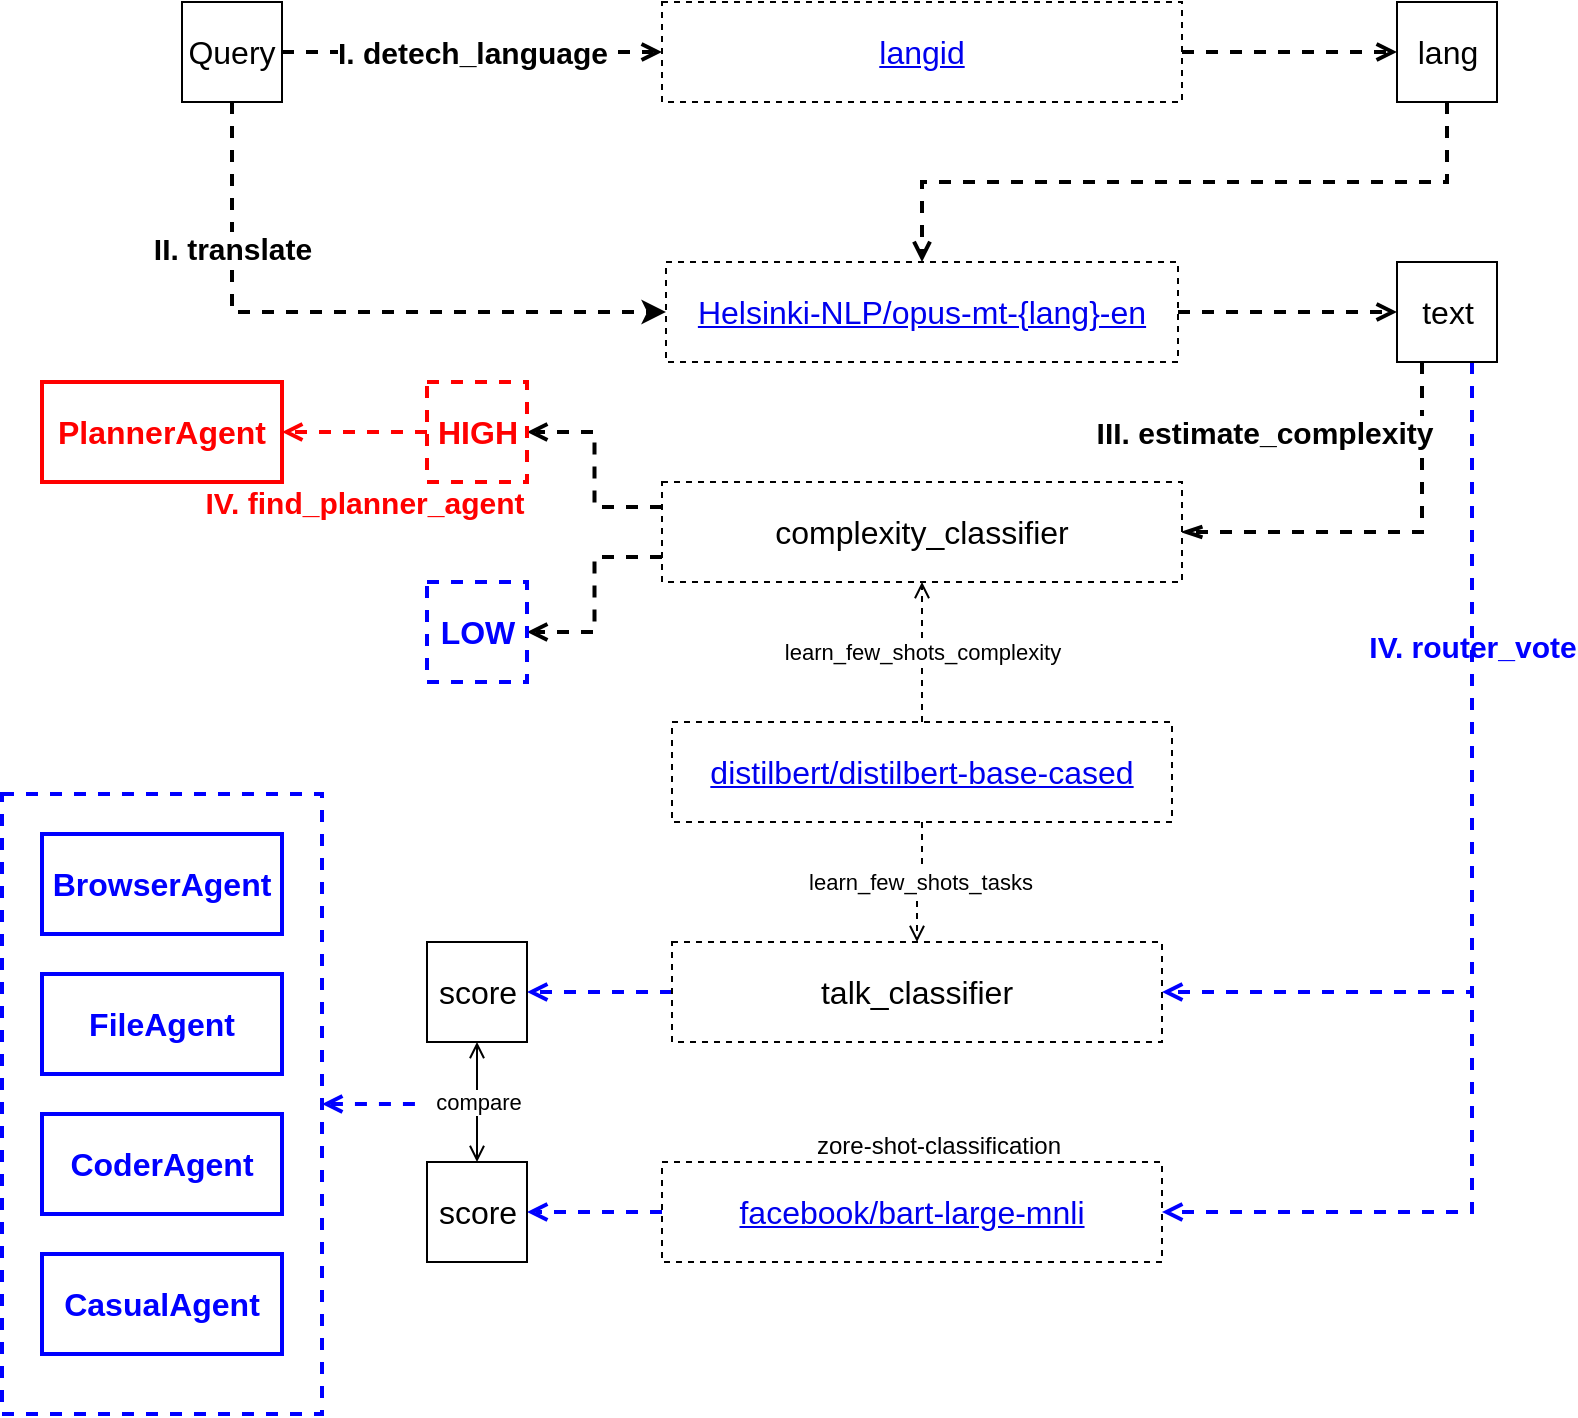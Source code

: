 <mxfile version="27.1.1" pages="3">
  <diagram id="HpbbwvrBHE9CEae5uztC" name="interaction">
    <mxGraphModel dx="2381" dy="815" grid="1" gridSize="10" guides="1" tooltips="1" connect="1" arrows="1" fold="1" page="1" pageScale="1" pageWidth="827" pageHeight="1169" math="0" shadow="0">
      <root>
        <mxCell id="0" />
        <mxCell id="1" parent="0" />
        <mxCell id="sRtQ8-Bqzg0NsSKTlcAB-8" value="I. detech_language" style="edgeStyle=orthogonalEdgeStyle;rounded=0;orthogonalLoop=1;jettySize=auto;html=1;exitX=1;exitY=0.5;exitDx=0;exitDy=0;endArrow=open;endFill=0;dashed=1;strokeWidth=2;entryX=0;entryY=0.5;entryDx=0;entryDy=0;fontSize=15;fontStyle=1" parent="1" source="sRtQ8-Bqzg0NsSKTlcAB-1" target="sRtQ8-Bqzg0NsSKTlcAB-6" edge="1">
          <mxGeometry relative="1" as="geometry">
            <mxPoint x="56" y="295" as="targetPoint" />
          </mxGeometry>
        </mxCell>
        <mxCell id="sRtQ8-Bqzg0NsSKTlcAB-1" value="Query" style="rounded=0;whiteSpace=wrap;html=1;fontSize=16;" parent="1" vertex="1">
          <mxGeometry x="-244" y="270" width="50" height="50" as="geometry" />
        </mxCell>
        <mxCell id="sRtQ8-Bqzg0NsSKTlcAB-11" style="edgeStyle=orthogonalEdgeStyle;rounded=0;orthogonalLoop=1;jettySize=auto;html=1;exitX=1;exitY=0.5;exitDx=0;exitDy=0;endArrow=open;endFill=0;dashed=1;strokeWidth=2;" parent="1" source="sRtQ8-Bqzg0NsSKTlcAB-6" target="sRtQ8-Bqzg0NsSKTlcAB-9" edge="1">
          <mxGeometry relative="1" as="geometry">
            <mxPoint x="143.5" y="320" as="sourcePoint" />
          </mxGeometry>
        </mxCell>
        <mxCell id="sRtQ8-Bqzg0NsSKTlcAB-30" style="edgeStyle=orthogonalEdgeStyle;rounded=0;orthogonalLoop=1;jettySize=auto;html=1;exitX=0.25;exitY=1;exitDx=0;exitDy=0;entryX=1;entryY=0.5;entryDx=0;entryDy=0;dashed=1;strokeWidth=2;endArrow=openThin;endFill=0;" parent="1" source="sRtQ8-Bqzg0NsSKTlcAB-4" target="sRtQ8-Bqzg0NsSKTlcAB-21" edge="1">
          <mxGeometry relative="1" as="geometry" />
        </mxCell>
        <mxCell id="sRtQ8-Bqzg0NsSKTlcAB-35" value="III.&amp;nbsp;estimate_complexity" style="edgeLabel;html=1;align=center;verticalAlign=middle;resizable=0;points=[];fontSize=15;fontStyle=1" parent="sRtQ8-Bqzg0NsSKTlcAB-30" vertex="1" connectable="0">
          <mxGeometry x="0.196" y="-2" relative="1" as="geometry">
            <mxPoint x="-42" y="-48" as="offset" />
          </mxGeometry>
        </mxCell>
        <mxCell id="sRtQ8-Bqzg0NsSKTlcAB-36" value="IV. router_vote" style="edgeStyle=orthogonalEdgeStyle;rounded=0;orthogonalLoop=1;jettySize=auto;html=1;exitX=0.75;exitY=1;exitDx=0;exitDy=0;entryX=1;entryY=0.5;entryDx=0;entryDy=0;endArrow=open;endFill=0;strokeWidth=2;dashed=1;fontSize=15;fontStyle=1;fillColor=#dae8fc;strokeColor=#0000FF;fontColor=#0000FF;" parent="1" source="sRtQ8-Bqzg0NsSKTlcAB-4" target="sRtQ8-Bqzg0NsSKTlcAB-23" edge="1">
          <mxGeometry x="-0.395" relative="1" as="geometry">
            <mxPoint as="offset" />
          </mxGeometry>
        </mxCell>
        <mxCell id="sRtQ8-Bqzg0NsSKTlcAB-41" style="edgeStyle=orthogonalEdgeStyle;rounded=0;orthogonalLoop=1;jettySize=auto;html=1;exitX=0.75;exitY=1;exitDx=0;exitDy=0;entryX=1;entryY=0.5;entryDx=0;entryDy=0;dashed=1;endArrow=open;endFill=0;strokeWidth=2;strokeColor=#0000FF;" parent="1" source="sRtQ8-Bqzg0NsSKTlcAB-4" target="sRtQ8-Bqzg0NsSKTlcAB-40" edge="1">
          <mxGeometry relative="1" as="geometry" />
        </mxCell>
        <mxCell id="sRtQ8-Bqzg0NsSKTlcAB-4" value="text" style="rounded=0;whiteSpace=wrap;html=1;fontSize=16;" parent="1" vertex="1">
          <mxGeometry x="363.5" y="400" width="50" height="50" as="geometry" />
        </mxCell>
        <mxCell id="sRtQ8-Bqzg0NsSKTlcAB-6" value="&lt;a href=&quot;https://github.com/saffsd/langid.py&quot;&gt;langid&lt;/a&gt;" style="rounded=0;whiteSpace=wrap;html=1;fontSize=16;dashed=1;fontColor=default;" parent="1" vertex="1">
          <mxGeometry x="-4" y="270" width="260" height="50" as="geometry" />
        </mxCell>
        <mxCell id="sRtQ8-Bqzg0NsSKTlcAB-15" style="edgeStyle=orthogonalEdgeStyle;rounded=0;orthogonalLoop=1;jettySize=auto;html=1;exitX=0.5;exitY=1;exitDx=0;exitDy=0;endArrow=open;endFill=0;dashed=1;strokeWidth=2;" parent="1" source="sRtQ8-Bqzg0NsSKTlcAB-9" target="sRtQ8-Bqzg0NsSKTlcAB-13" edge="1">
          <mxGeometry relative="1" as="geometry" />
        </mxCell>
        <mxCell id="sRtQ8-Bqzg0NsSKTlcAB-9" value="lang" style="rounded=0;whiteSpace=wrap;html=1;fontSize=16;" parent="1" vertex="1">
          <mxGeometry x="363.5" y="270" width="50" height="50" as="geometry" />
        </mxCell>
        <mxCell id="sRtQ8-Bqzg0NsSKTlcAB-14" value="II. translate" style="edgeStyle=orthogonalEdgeStyle;rounded=0;orthogonalLoop=1;jettySize=auto;html=1;exitX=0.5;exitY=1;exitDx=0;exitDy=0;entryX=0;entryY=0.5;entryDx=0;entryDy=0;dashed=1;strokeWidth=2;fontSize=15;fontStyle=1" parent="1" source="sRtQ8-Bqzg0NsSKTlcAB-1" target="sRtQ8-Bqzg0NsSKTlcAB-13" edge="1">
          <mxGeometry x="-0.548" relative="1" as="geometry">
            <mxPoint x="-89" y="485" as="sourcePoint" />
            <mxPoint as="offset" />
          </mxGeometry>
        </mxCell>
        <mxCell id="sRtQ8-Bqzg0NsSKTlcAB-29" style="edgeStyle=orthogonalEdgeStyle;rounded=0;orthogonalLoop=1;jettySize=auto;html=1;exitX=1;exitY=0.5;exitDx=0;exitDy=0;entryX=0;entryY=0.5;entryDx=0;entryDy=0;dashed=1;strokeWidth=2;endArrow=open;endFill=0;" parent="1" source="sRtQ8-Bqzg0NsSKTlcAB-13" target="sRtQ8-Bqzg0NsSKTlcAB-4" edge="1">
          <mxGeometry relative="1" as="geometry" />
        </mxCell>
        <mxCell id="sRtQ8-Bqzg0NsSKTlcAB-13" value="&lt;span style=&quot;text-wrap-mode: nowrap;&quot;&gt;&lt;a href=&quot;https://github.com/Helsinki-NLP/Opus-MT&quot;&gt;Helsinki-NLP/opus-mt-{lang}-en&lt;/a&gt;&lt;/span&gt;" style="rounded=0;whiteSpace=wrap;html=1;fontSize=16;dashed=1;" parent="1" vertex="1">
          <mxGeometry x="-2" y="400" width="256" height="50" as="geometry" />
        </mxCell>
        <mxCell id="sRtQ8-Bqzg0NsSKTlcAB-24" value="learn_few_shots_complexity" style="edgeStyle=orthogonalEdgeStyle;rounded=0;orthogonalLoop=1;jettySize=auto;html=1;exitX=0.5;exitY=0;exitDx=0;exitDy=0;entryX=0.5;entryY=1;entryDx=0;entryDy=0;endArrow=open;endFill=0;dashed=1;" parent="1" source="sRtQ8-Bqzg0NsSKTlcAB-19" target="sRtQ8-Bqzg0NsSKTlcAB-21" edge="1">
          <mxGeometry relative="1" as="geometry" />
        </mxCell>
        <mxCell id="sRtQ8-Bqzg0NsSKTlcAB-25" value="learn_few_shots_tasks" style="edgeStyle=orthogonalEdgeStyle;rounded=0;orthogonalLoop=1;jettySize=auto;html=1;exitX=0.5;exitY=1;exitDx=0;exitDy=0;dashed=1;endArrow=open;endFill=0;" parent="1" source="sRtQ8-Bqzg0NsSKTlcAB-19" target="sRtQ8-Bqzg0NsSKTlcAB-23" edge="1">
          <mxGeometry relative="1" as="geometry" />
        </mxCell>
        <mxCell id="sRtQ8-Bqzg0NsSKTlcAB-19" value="&lt;a href=&quot;https://huggingface.co/distilbert/distilbert-base-cased&quot;&gt;distilbert/distilbert-base-cased&lt;/a&gt;" style="rounded=0;whiteSpace=wrap;html=1;fontSize=16;dashed=1;" parent="1" vertex="1">
          <mxGeometry x="1" y="630" width="250" height="50" as="geometry" />
        </mxCell>
        <mxCell id="sRtQ8-Bqzg0NsSKTlcAB-33" style="edgeStyle=orthogonalEdgeStyle;rounded=0;orthogonalLoop=1;jettySize=auto;html=1;exitX=0;exitY=0.25;exitDx=0;exitDy=0;entryX=1;entryY=0.5;entryDx=0;entryDy=0;dashed=1;endArrow=open;endFill=0;strokeWidth=2;" parent="1" source="sRtQ8-Bqzg0NsSKTlcAB-21" target="sRtQ8-Bqzg0NsSKTlcAB-31" edge="1">
          <mxGeometry relative="1" as="geometry">
            <mxPoint x="-54" y="500" as="targetPoint" />
          </mxGeometry>
        </mxCell>
        <mxCell id="sRtQ8-Bqzg0NsSKTlcAB-34" style="edgeStyle=orthogonalEdgeStyle;rounded=0;orthogonalLoop=1;jettySize=auto;html=1;exitX=0;exitY=0.75;exitDx=0;exitDy=0;entryX=1;entryY=0.5;entryDx=0;entryDy=0;dashed=1;endArrow=open;endFill=0;strokeWidth=2;" parent="1" source="sRtQ8-Bqzg0NsSKTlcAB-21" target="sRtQ8-Bqzg0NsSKTlcAB-32" edge="1">
          <mxGeometry relative="1" as="geometry" />
        </mxCell>
        <mxCell id="sRtQ8-Bqzg0NsSKTlcAB-21" value="complexity_classifier" style="rounded=0;whiteSpace=wrap;html=1;fontSize=16;dashed=1;" parent="1" vertex="1">
          <mxGeometry x="-4" y="510" width="260" height="50" as="geometry" />
        </mxCell>
        <mxCell id="sRtQ8-Bqzg0NsSKTlcAB-43" style="edgeStyle=orthogonalEdgeStyle;rounded=0;orthogonalLoop=1;jettySize=auto;html=1;exitX=0;exitY=0.5;exitDx=0;exitDy=0;entryX=1;entryY=0.5;entryDx=0;entryDy=0;dashed=1;strokeWidth=2;endArrow=open;endFill=0;strokeColor=#0000FF;" parent="1" source="sRtQ8-Bqzg0NsSKTlcAB-23" target="sRtQ8-Bqzg0NsSKTlcAB-44" edge="1">
          <mxGeometry relative="1" as="geometry">
            <mxPoint x="-74" y="765" as="targetPoint" />
          </mxGeometry>
        </mxCell>
        <mxCell id="sRtQ8-Bqzg0NsSKTlcAB-23" value="talk_classifier" style="rounded=0;whiteSpace=wrap;html=1;fontSize=16;dashed=1;" parent="1" vertex="1">
          <mxGeometry x="1" y="740" width="245" height="50" as="geometry" />
        </mxCell>
        <mxCell id="sRtQ8-Bqzg0NsSKTlcAB-57" value="IV. find_planner_agent" style="edgeStyle=orthogonalEdgeStyle;rounded=0;orthogonalLoop=1;jettySize=auto;html=1;exitX=0;exitY=0.5;exitDx=0;exitDy=0;entryX=1;entryY=0.5;entryDx=0;entryDy=0;dashed=1;strokeWidth=2;endArrow=open;endFill=0;strokeColor=#FF0000;fontSize=15;fontStyle=1;fontColor=#FF0000;" parent="1" source="sRtQ8-Bqzg0NsSKTlcAB-31" target="sRtQ8-Bqzg0NsSKTlcAB-52" edge="1">
          <mxGeometry x="-0.103" y="35" relative="1" as="geometry">
            <mxPoint x="1" as="offset" />
          </mxGeometry>
        </mxCell>
        <mxCell id="sRtQ8-Bqzg0NsSKTlcAB-31" value="HIGH" style="rounded=0;whiteSpace=wrap;html=1;fontSize=16;dashed=1;strokeColor=#FF0000;strokeWidth=2;fontStyle=1;fontColor=#FF0000;" parent="1" vertex="1">
          <mxGeometry x="-121.5" y="460" width="50" height="50" as="geometry" />
        </mxCell>
        <mxCell id="sRtQ8-Bqzg0NsSKTlcAB-32" value="LOW" style="rounded=0;whiteSpace=wrap;html=1;fontSize=16;gradientColor=none;strokeColor=#0000FF;strokeWidth=2;dashed=1;fontColor=#0000FF;fontStyle=1" parent="1" vertex="1">
          <mxGeometry x="-121.5" y="560" width="50" height="50" as="geometry" />
        </mxCell>
        <mxCell id="sRtQ8-Bqzg0NsSKTlcAB-46" style="edgeStyle=orthogonalEdgeStyle;rounded=0;orthogonalLoop=1;jettySize=auto;html=1;exitX=0;exitY=0.5;exitDx=0;exitDy=0;entryX=1;entryY=0.5;entryDx=0;entryDy=0;dashed=1;strokeWidth=2;endArrow=open;endFill=0;strokeColor=#0000FF;" parent="1" source="sRtQ8-Bqzg0NsSKTlcAB-40" target="sRtQ8-Bqzg0NsSKTlcAB-45" edge="1">
          <mxGeometry relative="1" as="geometry" />
        </mxCell>
        <mxCell id="sRtQ8-Bqzg0NsSKTlcAB-40" value="&lt;a href=&quot;https://huggingface.co/facebook/bart-large-mnli&quot;&gt;facebook/bart-large-mnli&lt;/a&gt;" style="rounded=0;whiteSpace=wrap;html=1;fontSize=16;dashed=1;" parent="1" vertex="1">
          <mxGeometry x="-4" y="850" width="250" height="50" as="geometry" />
        </mxCell>
        <mxCell id="sRtQ8-Bqzg0NsSKTlcAB-42" value="zore-shot-classification" style="text;html=1;align=center;verticalAlign=middle;resizable=0;points=[];autosize=1;strokeColor=none;fillColor=none;" parent="1" vertex="1">
          <mxGeometry x="58.5" y="827" width="150" height="30" as="geometry" />
        </mxCell>
        <mxCell id="sRtQ8-Bqzg0NsSKTlcAB-47" value="compare" style="edgeStyle=orthogonalEdgeStyle;rounded=0;orthogonalLoop=1;jettySize=auto;html=1;exitX=0.5;exitY=1;exitDx=0;exitDy=0;entryX=0.5;entryY=0;entryDx=0;entryDy=0;endArrow=open;endFill=0;startArrow=open;startFill=0;" parent="1" source="sRtQ8-Bqzg0NsSKTlcAB-44" target="sRtQ8-Bqzg0NsSKTlcAB-45" edge="1">
          <mxGeometry relative="1" as="geometry" />
        </mxCell>
        <mxCell id="sRtQ8-Bqzg0NsSKTlcAB-44" value="score" style="rounded=0;whiteSpace=wrap;html=1;fontSize=16;" parent="1" vertex="1">
          <mxGeometry x="-121.5" y="740" width="50" height="50" as="geometry" />
        </mxCell>
        <mxCell id="sRtQ8-Bqzg0NsSKTlcAB-45" value="score" style="rounded=0;whiteSpace=wrap;html=1;fontSize=16;" parent="1" vertex="1">
          <mxGeometry x="-121.5" y="850" width="50" height="50" as="geometry" />
        </mxCell>
        <mxCell id="sRtQ8-Bqzg0NsSKTlcAB-52" value="PlannerAgent" style="rounded=0;whiteSpace=wrap;html=1;fontSize=16;strokeColor=#FF0000;fontStyle=1;fontColor=#FF0000;strokeWidth=2;" parent="1" vertex="1">
          <mxGeometry x="-314" y="460" width="120" height="50" as="geometry" />
        </mxCell>
        <mxCell id="sRtQ8-Bqzg0NsSKTlcAB-53" value="BrowserAgent" style="rounded=0;whiteSpace=wrap;html=1;fontSize=16;strokeColor=#0000FF;strokeWidth=2;fontColor=#0000FF;fontStyle=1" parent="1" vertex="1">
          <mxGeometry x="-314" y="686" width="120" height="50" as="geometry" />
        </mxCell>
        <mxCell id="sRtQ8-Bqzg0NsSKTlcAB-54" value="FileAgent" style="rounded=0;whiteSpace=wrap;html=1;fontSize=16;strokeColor=#0000FF;strokeWidth=2;fontColor=#0000FF;fontStyle=1" parent="1" vertex="1">
          <mxGeometry x="-314" y="756" width="120" height="50" as="geometry" />
        </mxCell>
        <mxCell id="sRtQ8-Bqzg0NsSKTlcAB-55" value="CoderAgent" style="rounded=0;whiteSpace=wrap;html=1;fontSize=16;strokeColor=#0000FF;strokeWidth=2;fontColor=#0000FF;fontStyle=1" parent="1" vertex="1">
          <mxGeometry x="-314" y="826" width="120" height="50" as="geometry" />
        </mxCell>
        <mxCell id="sRtQ8-Bqzg0NsSKTlcAB-56" value="CasualAgent" style="rounded=0;whiteSpace=wrap;html=1;fontSize=16;strokeColor=#0000FF;strokeWidth=2;fontColor=#0000FF;fontStyle=1" parent="1" vertex="1">
          <mxGeometry x="-314" y="896" width="120" height="50" as="geometry" />
        </mxCell>
        <mxCell id="sRtQ8-Bqzg0NsSKTlcAB-64" style="edgeStyle=orthogonalEdgeStyle;rounded=0;orthogonalLoop=1;jettySize=auto;html=1;exitX=1;exitY=0.5;exitDx=0;exitDy=0;startArrow=open;startFill=0;endArrow=none;dashed=1;strokeWidth=2;strokeColor=#0000FF;" parent="1" source="sRtQ8-Bqzg0NsSKTlcAB-62" edge="1">
          <mxGeometry relative="1" as="geometry">
            <mxPoint x="-124" y="821" as="targetPoint" />
          </mxGeometry>
        </mxCell>
        <mxCell id="sRtQ8-Bqzg0NsSKTlcAB-62" value="" style="rounded=0;whiteSpace=wrap;html=1;fontSize=16;dashed=1;strokeWidth=2;fontStyle=0;strokeColor=#0000FF;fillColor=none;" parent="1" vertex="1">
          <mxGeometry x="-334" y="666" width="160" height="310" as="geometry" />
        </mxCell>
      </root>
    </mxGraphModel>
  </diagram>
  <diagram id="QVxqKfViEUsK2WlN9m-f" name="agent">
    <mxGraphModel dx="2381" dy="815" grid="1" gridSize="10" guides="1" tooltips="1" connect="1" arrows="1" fold="1" page="1" pageScale="1" pageWidth="827" pageHeight="1169" math="0" shadow="0">
      <root>
        <mxCell id="0" />
        <mxCell id="1" parent="0" />
        <mxCell id="yQ91niftLb7UCaJ8HHa7-8" value="" style="rounded=0;whiteSpace=wrap;html=1;fontSize=16;fillColor=none;dashed=1;" parent="1" vertex="1">
          <mxGeometry x="-300" y="620" width="370" height="300" as="geometry" />
        </mxCell>
        <mxCell id="yQ91niftLb7UCaJ8HHa7-3" value="FileAgentPrompt" style="rounded=0;whiteSpace=wrap;html=1;fontSize=16;strokeColor=#666666;align=center;verticalAlign=middle;fontFamily=Helvetica;fontColor=#333333;fillColor=#f5f5f5;" parent="1" vertex="1">
          <mxGeometry x="-140" y="820" width="180" height="50" as="geometry" />
        </mxCell>
        <mxCell id="yQ91niftLb7UCaJ8HHa7-4" value="Query" style="rounded=0;whiteSpace=wrap;html=1;fontSize=16;strokeColor=#666666;align=center;verticalAlign=middle;fontFamily=Helvetica;fontColor=#333333;fillColor=#f5f5f5;" parent="1" vertex="1">
          <mxGeometry x="-140" y="770" width="180" height="50" as="geometry" />
        </mxCell>
        <mxCell id="yQ91niftLb7UCaJ8HHa7-5" value="system" style="rounded=0;whiteSpace=wrap;html=1;fontSize=16;strokeColor=#666666;align=center;verticalAlign=middle;fontFamily=Helvetica;fontColor=#333333;fillColor=#f5f5f5;" parent="1" vertex="1">
          <mxGeometry x="-260" y="820" width="120" height="50" as="geometry" />
        </mxCell>
        <mxCell id="yQ91niftLb7UCaJ8HHa7-6" value="user" style="rounded=0;whiteSpace=wrap;html=1;fontSize=16;strokeColor=#666666;align=center;verticalAlign=middle;fontFamily=Helvetica;fontColor=#333333;fillColor=#f5f5f5;" parent="1" vertex="1">
          <mxGeometry x="-260" y="770" width="120" height="50" as="geometry" />
        </mxCell>
        <mxCell id="yQ91niftLb7UCaJ8HHa7-17" style="edgeStyle=orthogonalEdgeStyle;rounded=0;orthogonalLoop=1;jettySize=auto;html=1;exitX=0.5;exitY=0;exitDx=0;exitDy=0;entryX=0.5;entryY=1;entryDx=0;entryDy=0;dashed=1;endArrow=open;endFill=0;strokeWidth=2;fillColor=#f5f5f5;strokeColor=#666666;" parent="1" source="yQ91niftLb7UCaJ8HHa7-7" target="yQ91niftLb7UCaJ8HHa7-15" edge="1">
          <mxGeometry relative="1" as="geometry" />
        </mxCell>
        <mxCell id="yQ91niftLb7UCaJ8HHa7-18" style="edgeStyle=orthogonalEdgeStyle;rounded=0;orthogonalLoop=1;jettySize=auto;html=1;entryX=0.5;entryY=0;entryDx=0;entryDy=0;dashed=1;endArrow=open;endFill=0;strokeWidth=2;fillColor=#f5f5f5;strokeColor=#666666;" parent="1" source="yQ91niftLb7UCaJ8HHa7-7" target="yQ91niftLb7UCaJ8HHa7-13" edge="1">
          <mxGeometry relative="1" as="geometry">
            <mxPoint x="290" y="830" as="targetPoint" />
          </mxGeometry>
        </mxCell>
        <mxCell id="yQ91niftLb7UCaJ8HHa7-41" style="edgeStyle=orthogonalEdgeStyle;rounded=0;orthogonalLoop=1;jettySize=auto;html=1;exitX=1;exitY=0.5;exitDx=0;exitDy=0;entryX=0;entryY=0.5;entryDx=0;entryDy=0;endArrow=open;endFill=0;" parent="1" source="yQ91niftLb7UCaJ8HHa7-7" target="yQ91niftLb7UCaJ8HHa7-39" edge="1">
          <mxGeometry relative="1" as="geometry" />
        </mxCell>
        <mxCell id="yQ91niftLb7UCaJ8HHa7-7" value="Provider" style="rounded=0;whiteSpace=wrap;html=1;fontSize=16;" parent="1" vertex="1">
          <mxGeometry x="230" y="800" width="120" height="50" as="geometry" />
        </mxCell>
        <mxCell id="yQ91niftLb7UCaJ8HHa7-10" value="I. respond" style="edgeStyle=orthogonalEdgeStyle;rounded=0;orthogonalLoop=1;jettySize=auto;html=1;exitX=1;exitY=0.5;exitDx=0;exitDy=0;entryX=0;entryY=0.5;entryDx=0;entryDy=0;fontSize=15;dashed=1;strokeWidth=2;endArrow=open;endFill=0;fontStyle=1;fillColor=#f5f5f5;strokeColor=#666666;" parent="1" source="yQ91niftLb7UCaJ8HHa7-2" target="yQ91niftLb7UCaJ8HHa7-7" edge="1">
          <mxGeometry relative="1" as="geometry">
            <mxPoint as="offset" />
          </mxGeometry>
        </mxCell>
        <mxCell id="yQ91niftLb7UCaJ8HHa7-9" value="Memory" style="text;html=1;align=center;verticalAlign=middle;resizable=0;points=[];autosize=1;strokeColor=none;fillColor=none;fontSize=15;fontStyle=1" parent="1" vertex="1">
          <mxGeometry x="-300" y="620" width="80" height="30" as="geometry" />
        </mxCell>
        <mxCell id="yQ91niftLb7UCaJ8HHa7-13" value="reasoning" style="rounded=0;whiteSpace=wrap;html=1;fontSize=16;" parent="1" vertex="1">
          <mxGeometry x="230" y="890" width="120" height="50" as="geometry" />
        </mxCell>
        <mxCell id="yQ91niftLb7UCaJ8HHa7-19" value="II. push" style="edgeStyle=orthogonalEdgeStyle;rounded=0;orthogonalLoop=1;jettySize=auto;html=1;exitX=0;exitY=0.5;exitDx=0;exitDy=0;entryX=1;entryY=0.5;entryDx=0;entryDy=0;fontSize=15;fontStyle=1;fillColor=#f5f5f5;strokeColor=#666666;dashed=1;strokeWidth=2;endArrow=open;endFill=0;" parent="1" source="yQ91niftLb7UCaJ8HHa7-15" target="yQ91niftLb7UCaJ8HHa7-21" edge="1">
          <mxGeometry relative="1" as="geometry">
            <mxPoint x="100" y="675" as="targetPoint" />
          </mxGeometry>
        </mxCell>
        <mxCell id="yQ91niftLb7UCaJ8HHa7-15" value="answer" style="rounded=0;whiteSpace=wrap;html=1;fontSize=16;" parent="1" vertex="1">
          <mxGeometry x="230" y="720" width="120" height="50" as="geometry" />
        </mxCell>
        <mxCell id="yQ91niftLb7UCaJ8HHa7-20" value="assistant" style="rounded=0;whiteSpace=wrap;html=1;fontSize=16;fillColor=#ffe6cc;strokeColor=#d79b00;" parent="1" vertex="1">
          <mxGeometry x="-260" y="720" width="120" height="50" as="geometry" />
        </mxCell>
        <mxCell id="yQ91niftLb7UCaJ8HHa7-21" value="answer" style="rounded=0;whiteSpace=wrap;html=1;fontSize=16;fillColor=#ffe6cc;strokeColor=#d79b00;" parent="1" vertex="1">
          <mxGeometry x="-140" y="720" width="180" height="50" as="geometry" />
        </mxCell>
        <mxCell id="yQ91niftLb7UCaJ8HHa7-25" value="block" style="rounded=0;whiteSpace=wrap;html=1;fontSize=16;" parent="1" vertex="1">
          <mxGeometry x="224" y="610" width="120" height="50" as="geometry" />
        </mxCell>
        <mxCell id="yQ91niftLb7UCaJ8HHa7-28" value="block" style="rounded=0;whiteSpace=wrap;html=1;fontSize=16;" parent="1" vertex="1">
          <mxGeometry x="229" y="604" width="120" height="50" as="geometry" />
        </mxCell>
        <mxCell id="yQ91niftLb7UCaJ8HHa7-31" value="IV. execute" style="edgeStyle=orthogonalEdgeStyle;rounded=0;orthogonalLoop=1;jettySize=auto;html=1;exitX=0.5;exitY=0;exitDx=0;exitDy=0;entryX=0.5;entryY=1;entryDx=0;entryDy=0;dashed=1;endArrow=open;endFill=0;strokeWidth=2;fillColor=#f5f5f5;strokeColor=#0000FF;fontSize=15;fontStyle=1;fontColor=#0000FF;" parent="1" source="yQ91niftLb7UCaJ8HHa7-28" target="yQ91niftLb7UCaJ8HHa7-30" edge="1">
          <mxGeometry relative="1" as="geometry">
            <mxPoint x="290" y="560" as="targetPoint" />
            <mxPoint as="offset" />
          </mxGeometry>
        </mxCell>
        <mxCell id="yQ91niftLb7UCaJ8HHa7-29" value="block" style="rounded=0;whiteSpace=wrap;html=1;fontSize=16;" parent="1" vertex="1">
          <mxGeometry x="234" y="597" width="120" height="50" as="geometry" />
        </mxCell>
        <mxCell id="yQ91niftLb7UCaJ8HHa7-26" value="III. load_exec_block" style="edgeStyle=orthogonalEdgeStyle;rounded=0;orthogonalLoop=1;jettySize=auto;html=1;exitX=0.5;exitY=0;exitDx=0;exitDy=0;entryX=0.5;entryY=1;entryDx=0;entryDy=0;dashed=1;endArrow=open;endFill=0;strokeWidth=2;fillColor=#f5f5f5;strokeColor=#0000FF;fontStyle=1;fontSize=15;fontColor=#0000FF;" parent="1" source="yQ91niftLb7UCaJ8HHa7-15" target="yQ91niftLb7UCaJ8HHa7-28" edge="1">
          <mxGeometry relative="1" as="geometry" />
        </mxCell>
        <mxCell id="yQ91niftLb7UCaJ8HHa7-33" value="VI. push" style="edgeStyle=orthogonalEdgeStyle;rounded=0;orthogonalLoop=1;jettySize=auto;html=1;entryX=1;entryY=0.5;entryDx=0;entryDy=0;exitX=0;exitY=0.5;exitDx=0;exitDy=0;fontSize=15;fontStyle=1;fillColor=#f5f5f5;strokeColor=#666666;dashed=1;strokeWidth=2;endArrow=open;endFill=0;" parent="1" source="yQ91niftLb7UCaJ8HHa7-32" target="yQ91niftLb7UCaJ8HHa7-35" edge="1">
          <mxGeometry x="0.002" relative="1" as="geometry">
            <mxPoint x="60" y="560" as="targetPoint" />
            <mxPoint x="220" y="420" as="sourcePoint" />
            <mxPoint as="offset" />
          </mxGeometry>
        </mxCell>
        <mxCell id="yQ91niftLb7UCaJ8HHa7-36" value="V. interpreter_feedback" style="edgeStyle=orthogonalEdgeStyle;rounded=0;orthogonalLoop=1;jettySize=auto;html=1;exitX=0.5;exitY=0;exitDx=0;exitDy=0;entryX=0.5;entryY=1;entryDx=0;entryDy=0;dashed=1;endArrow=open;endFill=0;strokeWidth=2;fillColor=#f5f5f5;strokeColor=#0000FF;fontSize=15;fontStyle=1;fontColor=#0000FF;" parent="1" source="yQ91niftLb7UCaJ8HHa7-30" target="yQ91niftLb7UCaJ8HHa7-32" edge="1">
          <mxGeometry relative="1" as="geometry">
            <mxPoint as="offset" />
          </mxGeometry>
        </mxCell>
        <mxCell id="yQ91niftLb7UCaJ8HHa7-38" value="&lt;font style=&quot;font-size: 15px;&quot;&gt;&lt;b&gt;VII. execution_failure_check&lt;/b&gt;&lt;/font&gt;" style="edgeStyle=orthogonalEdgeStyle;rounded=0;orthogonalLoop=1;jettySize=auto;html=1;exitX=0;exitY=0.5;exitDx=0;exitDy=0;entryX=1;entryY=0.5;entryDx=0;entryDy=0;dashed=1;strokeWidth=2;endArrow=open;endFill=0;fillColor=#f5f5f5;strokeColor=#0000FF;fontColor=#0000FF;" parent="1" source="yQ91niftLb7UCaJ8HHa7-30" target="yQ91niftLb7UCaJ8HHa7-37" edge="1">
          <mxGeometry relative="1" as="geometry" />
        </mxCell>
        <mxCell id="yQ91niftLb7UCaJ8HHa7-30" value="output" style="rounded=0;whiteSpace=wrap;html=1;fontSize=16;" parent="1" vertex="1">
          <mxGeometry x="229" y="490" width="120" height="50" as="geometry" />
        </mxCell>
        <mxCell id="yQ91niftLb7UCaJ8HHa7-32" value="feedback" style="rounded=0;whiteSpace=wrap;html=1;fontSize=16;" parent="1" vertex="1">
          <mxGeometry x="229" y="390" width="120" height="50" as="geometry" />
        </mxCell>
        <mxCell id="yQ91niftLb7UCaJ8HHa7-34" value="user" style="rounded=0;whiteSpace=wrap;html=1;fontSize=16;fillColor=#ffe6cc;strokeColor=#d79b00;" parent="1" vertex="1">
          <mxGeometry x="-260" y="670" width="120" height="50" as="geometry" />
        </mxCell>
        <mxCell id="yQ91niftLb7UCaJ8HHa7-35" value="feedback" style="rounded=0;whiteSpace=wrap;html=1;fontSize=16;fillColor=#ffe6cc;strokeColor=#d79b00;" parent="1" vertex="1">
          <mxGeometry x="-140" y="670" width="180" height="50" as="geometry" />
        </mxCell>
        <mxCell id="yQ91niftLb7UCaJ8HHa7-45" value="VIII. returen" style="edgeStyle=orthogonalEdgeStyle;rounded=0;orthogonalLoop=1;jettySize=auto;html=1;exitX=0;exitY=0.5;exitDx=0;exitDy=0;dashed=1;endArrow=open;endFill=0;strokeWidth=2;fillColor=#f5f5f5;strokeColor=#666666;fontSize=15;fontStyle=1" parent="1" source="yQ91niftLb7UCaJ8HHa7-37" edge="1">
          <mxGeometry relative="1" as="geometry">
            <mxPoint x="-350" y="515" as="targetPoint" />
          </mxGeometry>
        </mxCell>
        <mxCell id="yQ91niftLb7UCaJ8HHa7-46" value="VIII. continue" style="edgeStyle=orthogonalEdgeStyle;rounded=0;orthogonalLoop=1;jettySize=auto;html=1;exitX=0.5;exitY=1;exitDx=0;exitDy=0;entryX=0.5;entryY=0;entryDx=0;entryDy=0;dashed=1;endArrow=open;endFill=0;strokeWidth=2;fillColor=#f5f5f5;strokeColor=#666666;fontSize=15;fontStyle=1" parent="1" source="yQ91niftLb7UCaJ8HHa7-37" target="yQ91niftLb7UCaJ8HHa7-8" edge="1">
          <mxGeometry relative="1" as="geometry" />
        </mxCell>
        <mxCell id="yQ91niftLb7UCaJ8HHa7-37" value="success" style="rounded=0;whiteSpace=wrap;html=1;fontSize=16;" parent="1" vertex="1">
          <mxGeometry x="-175" y="490" width="120" height="50" as="geometry" />
        </mxCell>
        <mxCell id="yQ91niftLb7UCaJ8HHa7-39" value="llm" style="rounded=0;whiteSpace=wrap;html=1;fontSize=16;dashed=1;" parent="1" vertex="1">
          <mxGeometry x="427" y="800" width="120" height="50" as="geometry" />
        </mxCell>
        <mxCell id="yQ91niftLb7UCaJ8HHa7-2" value="" style="rounded=0;whiteSpace=wrap;html=1;fontSize=16;dashed=1;strokeWidth=2;fillColor=none;fontColor=#333333;strokeColor=#666666;" parent="1" vertex="1">
          <mxGeometry x="-270" y="760" width="320" height="130" as="geometry" />
        </mxCell>
        <mxCell id="yQ91niftLb7UCaJ8HHa7-40" value="init" style="text;html=1;align=center;verticalAlign=middle;resizable=0;points=[];autosize=1;strokeColor=none;fillColor=none;fontSize=15;fontStyle=1" parent="1" vertex="1">
          <mxGeometry x="-270" y="890" width="40" height="30" as="geometry" />
        </mxCell>
        <mxCell id="yQ91niftLb7UCaJ8HHa7-47" value="&lt;span style=&quot;background-color: rgb(0, 0, 255);&quot;&gt;&amp;nbsp; &amp;nbsp; &amp;nbsp;&amp;nbsp;&lt;/span&gt; &amp;nbsp;agent method&amp;nbsp;" style="text;html=1;align=center;verticalAlign=middle;resizable=0;points=[];autosize=1;strokeColor=none;fillColor=none;fontSize=16;fontStyle=1;fontColor=#0000FF;" parent="1" vertex="1">
          <mxGeometry x="-280" y="410" width="160" height="30" as="geometry" />
        </mxCell>
      </root>
    </mxGraphModel>
  </diagram>
  <diagram id="hGUnUMe2l3yX0dyfEWdG" name="browser_agent">
    <mxGraphModel dx="1956" dy="1482" grid="1" gridSize="10" guides="1" tooltips="1" connect="1" arrows="1" fold="1" page="1" pageScale="1" pageWidth="827" pageHeight="1169" math="0" shadow="0">
      <root>
        <mxCell id="0" />
        <mxCell id="1" parent="0" />
        <mxCell id="w6qKW-RbsmwDSW-4Z62z-6" value="" style="edgeStyle=orthogonalEdgeStyle;rounded=0;orthogonalLoop=1;jettySize=auto;html=1;" edge="1" parent="1" source="w6qKW-RbsmwDSW-4Z62z-1" target="w6qKW-RbsmwDSW-4Z62z-5">
          <mxGeometry relative="1" as="geometry" />
        </mxCell>
        <UserObject label="Current date: {self.date}&#xa;Make a efficient search engine query to help users with their request:&#xa;{user_prompt}&#xa;Example:&#xa;User: &quot;go to twitter, login with username toto and password pass79 to my twitter and say hello everyone &quot;&#xa;You: search: Twitter login page. &#xa;&#xa;User: &quot;I need info on the best laptops for AI this year.&quot;&#xa;You: &quot;search: best laptops 2025 to run Machine Learning model, reviews&quot;&#xa;&#xa;User: &quot;Search for recent news about space missions.&quot;&#xa;You: &quot;search: Recent space missions news, {self.date}&quot;&#xa;&#xa;Do not explain, do not write anything beside the search query.&#xa;Except if query does not make any sense for a web search then explain why and say {Action.REQUEST_EXIT.value}&#xa;Do not try to answer query. you can only formulate search term or exit." id="w6qKW-RbsmwDSW-4Z62z-1">
          <mxCell style="text;whiteSpace=wrap;strokeColor=default;" vertex="1" parent="1">
            <mxGeometry x="160" y="380" width="560" height="260" as="geometry" />
          </mxCell>
        </UserObject>
        <mxCell id="w6qKW-RbsmwDSW-4Z62z-4" value="" style="edgeStyle=orthogonalEdgeStyle;rounded=0;orthogonalLoop=1;jettySize=auto;html=1;dashed=1;strokeWidth=2;endArrow=open;endFill=0;startArrow=none;startFill=0;" edge="1" parent="1" source="w6qKW-RbsmwDSW-4Z62z-3" target="w6qKW-RbsmwDSW-4Z62z-1">
          <mxGeometry relative="1" as="geometry" />
        </mxCell>
        <mxCell id="w6qKW-RbsmwDSW-4Z62z-34" value="" style="edgeStyle=orthogonalEdgeStyle;rounded=0;orthogonalLoop=1;jettySize=auto;html=1;entryX=0.133;entryY=0.001;entryDx=0;entryDy=0;entryPerimeter=0;dashed=1;strokeWidth=2;endArrow=open;endFill=0;startArrow=none;startFill=0;" edge="1" parent="1" source="w6qKW-RbsmwDSW-4Z62z-3" target="w6qKW-RbsmwDSW-4Z62z-17">
          <mxGeometry relative="1" as="geometry">
            <mxPoint x="440" y="840" as="targetPoint" />
          </mxGeometry>
        </mxCell>
        <mxCell id="w6qKW-RbsmwDSW-4Z62z-3" value="&lt;span style=&quot;font-size: 16px; text-wrap-mode: wrap;&quot;&gt;user_prompt&lt;/span&gt;" style="text;html=1;align=center;verticalAlign=middle;resizable=0;points=[];autosize=1;strokeColor=default;fillColor=none;" vertex="1" parent="1">
          <mxGeometry x="385" y="730" width="110" height="30" as="geometry" />
        </mxCell>
        <mxCell id="w6qKW-RbsmwDSW-4Z62z-8" value="web_search" style="edgeStyle=orthogonalEdgeStyle;rounded=0;orthogonalLoop=1;jettySize=auto;html=1;dashed=1;strokeWidth=2;endArrow=open;endFill=0;startArrow=none;startFill=0;" edge="1" parent="1" source="w6qKW-RbsmwDSW-4Z62z-5" target="w6qKW-RbsmwDSW-4Z62z-7">
          <mxGeometry relative="1" as="geometry" />
        </mxCell>
        <mxCell id="w6qKW-RbsmwDSW-4Z62z-5" value="&lt;span style=&quot;font-size: 16px; text-wrap-mode: wrap;&quot;&gt;ai_prompt&lt;/span&gt;" style="text;html=1;align=center;verticalAlign=middle;resizable=0;points=[];autosize=1;strokeColor=default;fillColor=none;" vertex="1" parent="1">
          <mxGeometry x="369" y="300" width="90" height="30" as="geometry" />
        </mxCell>
        <mxCell id="w6qKW-RbsmwDSW-4Z62z-10" value="" style="edgeStyle=orthogonalEdgeStyle;rounded=0;orthogonalLoop=1;jettySize=auto;html=1;dashed=1;strokeWidth=2;endArrow=open;endFill=0;startArrow=none;startFill=0;" edge="1" parent="1" source="w6qKW-RbsmwDSW-4Z62z-7" target="w6qKW-RbsmwDSW-4Z62z-9">
          <mxGeometry relative="1" as="geometry" />
        </mxCell>
        <mxCell id="w6qKW-RbsmwDSW-4Z62z-7" value="&lt;a href=&quot;https://docs.searxng.org/&quot;&gt;SearXNG&lt;/a&gt;" style="rounded=0;whiteSpace=wrap;html=1;fontSize=16;" vertex="1" parent="1">
          <mxGeometry x="680" y="250" width="120" height="50" as="geometry" />
        </mxCell>
        <mxCell id="w6qKW-RbsmwDSW-4Z62z-12" value="" style="edgeStyle=orthogonalEdgeStyle;rounded=0;orthogonalLoop=1;jettySize=auto;html=1;dashed=1;strokeWidth=2;endArrow=open;endFill=0;startArrow=none;startFill=0;" edge="1" parent="1" source="w6qKW-RbsmwDSW-4Z62z-9" target="w6qKW-RbsmwDSW-4Z62z-11">
          <mxGeometry relative="1" as="geometry" />
        </mxCell>
        <mxCell id="w6qKW-RbsmwDSW-4Z62z-9" value="&lt;span style=&quot;font-size: 16px; text-wrap-mode: wrap;&quot;&gt;search_result&lt;/span&gt;" style="text;html=1;align=center;verticalAlign=middle;resizable=0;points=[];autosize=1;strokeColor=default;fillColor=none;" vertex="1" parent="1">
          <mxGeometry x="940" y="260" width="120" height="30" as="geometry" />
        </mxCell>
        <mxCell id="w6qKW-RbsmwDSW-4Z62z-14" value="" style="edgeStyle=orthogonalEdgeStyle;rounded=0;orthogonalLoop=1;jettySize=auto;html=1;dashed=1;strokeWidth=2;endArrow=open;endFill=0;startArrow=none;startFill=0;" edge="1" parent="1" source="w6qKW-RbsmwDSW-4Z62z-11" target="w6qKW-RbsmwDSW-4Z62z-13">
          <mxGeometry relative="1" as="geometry" />
        </mxCell>
        <mxCell id="w6qKW-RbsmwDSW-4Z62z-11" value="&lt;div&gt;Based on the search result:&lt;/div&gt;&lt;div&gt;{search_result}&lt;/div&gt;&lt;div&gt;Your goal is to find accurate and complete information to satisfy the user’s request.&lt;/div&gt;&lt;div&gt;User request: {user_prompt}&lt;/div&gt;&lt;div&gt;To proceed, choose a relevant link from the search results.&amp;nbsp;&lt;/div&gt;&lt;div&gt;&lt;span style=&quot;white-space: pre;&quot;&gt;&#x9;&lt;/span&gt;Announce your choice by saying: &quot;I will navigate to &amp;lt;link&amp;gt;&quot;&lt;/div&gt;&lt;div&gt;Do not explain your choice.&lt;/div&gt;" style="text;html=1;align=left;verticalAlign=middle;resizable=0;points=[];autosize=1;strokeColor=default;fillColor=none;" vertex="1" parent="1">
          <mxGeometry x="770" y="380" width="460" height="110" as="geometry" />
        </mxCell>
        <mxCell id="w6qKW-RbsmwDSW-4Z62z-16" value="select_link" style="edgeStyle=orthogonalEdgeStyle;rounded=0;orthogonalLoop=1;jettySize=auto;html=1;dashed=1;strokeWidth=2;endArrow=open;endFill=0;startArrow=none;startFill=0;" edge="1" parent="1" source="w6qKW-RbsmwDSW-4Z62z-13" target="w6qKW-RbsmwDSW-4Z62z-15">
          <mxGeometry relative="1" as="geometry" />
        </mxCell>
        <mxCell id="w6qKW-RbsmwDSW-4Z62z-13" value="choice_prompt" style="text;html=1;align=center;verticalAlign=middle;resizable=0;points=[];autosize=1;strokeColor=default;fillColor=none;" vertex="1" parent="1">
          <mxGeometry x="950" y="570" width="100" height="30" as="geometry" />
        </mxCell>
        <mxCell id="w6qKW-RbsmwDSW-4Z62z-19" value="go_to" style="edgeStyle=orthogonalEdgeStyle;rounded=0;orthogonalLoop=1;jettySize=auto;html=1;dashed=1;strokeWidth=2;endArrow=open;endFill=0;startArrow=none;startFill=0;" edge="1" parent="1" source="w6qKW-RbsmwDSW-4Z62z-15" target="w6qKW-RbsmwDSW-4Z62z-18">
          <mxGeometry relative="1" as="geometry" />
        </mxCell>
        <mxCell id="w6qKW-RbsmwDSW-4Z62z-15" value="link" style="text;html=1;align=center;verticalAlign=middle;resizable=0;points=[];autosize=1;strokeColor=default;fillColor=none;" vertex="1" parent="1">
          <mxGeometry x="980" y="670" width="40" height="30" as="geometry" />
        </mxCell>
        <mxCell id="w6qKW-RbsmwDSW-4Z62z-51" value="" style="edgeStyle=orthogonalEdgeStyle;rounded=0;orthogonalLoop=1;jettySize=auto;html=1;dashed=1;strokeWidth=2;endArrow=open;endFill=0;startArrow=none;startFill=0;" edge="1" parent="1" source="w6qKW-RbsmwDSW-4Z62z-17" target="w6qKW-RbsmwDSW-4Z62z-47">
          <mxGeometry relative="1" as="geometry" />
        </mxCell>
        <mxCell id="w6qKW-RbsmwDSW-4Z62z-57" value="" style="edgeStyle=orthogonalEdgeStyle;rounded=0;orthogonalLoop=1;jettySize=auto;html=1;entryX=-0.004;entryY=0.323;entryDx=0;entryDy=0;entryPerimeter=0;dashed=1;strokeWidth=2;endArrow=open;endFill=0;startArrow=none;startFill=0;" edge="1" parent="1" source="w6qKW-RbsmwDSW-4Z62z-17" target="w6qKW-RbsmwDSW-4Z62z-17">
          <mxGeometry relative="1" as="geometry">
            <mxPoint x="260" y="1370" as="targetPoint" />
            <Array as="points">
              <mxPoint x="360" y="1570" />
              <mxPoint x="360" y="1370" />
              <mxPoint x="440" y="1370" />
              <mxPoint x="440" y="1368" />
            </Array>
          </mxGeometry>
        </mxCell>
        <mxCell id="K-sp0ytXcgEdyFZVdkN0-1" value="" style="edgeStyle=orthogonalEdgeStyle;rounded=0;orthogonalLoop=1;jettySize=auto;html=1;entryX=0.25;entryY=1;entryDx=0;entryDy=0;exitX=0.001;exitY=0.135;exitDx=0;exitDy=0;exitPerimeter=0;dashed=1;endArrow=open;endFill=0;strokeWidth=2;" edge="1" parent="1" source="w6qKW-RbsmwDSW-4Z62z-17" target="w6qKW-RbsmwDSW-4Z62z-1">
          <mxGeometry relative="1" as="geometry" />
        </mxCell>
        <mxCell id="w6qKW-RbsmwDSW-4Z62z-17" value="&lt;div&gt;You are navigating the web.&lt;/div&gt;&lt;div&gt;&lt;br&gt;&lt;/div&gt;&lt;div&gt;**Current Context**&lt;/div&gt;&lt;div&gt;&lt;br&gt;&lt;/div&gt;&lt;div&gt;Webpage ({self.current_page}) content:&lt;/div&gt;&lt;div&gt;{page_text}&lt;/div&gt;&lt;div&gt;&lt;br&gt;&lt;/div&gt;&lt;div&gt;Allowed Navigation Links:&lt;/div&gt;&lt;div&gt;{&lt;span style=&quot;text-align: center;&quot;&gt;navigable_links&lt;/span&gt;}&lt;/div&gt;&lt;div&gt;&lt;br&gt;&lt;/div&gt;&lt;div&gt;Inputs forms:&lt;/div&gt;&lt;div style=&quot;&quot;&gt;{inputs_form_text}&lt;/div&gt;&lt;div&gt;&lt;br&gt;&lt;/div&gt;&lt;div&gt;End of webpage ({self.current_page}.&lt;/div&gt;&lt;div style=&quot;&quot;&gt;&lt;br&gt;&lt;/div&gt;&lt;div&gt;# Instruction&lt;/div&gt;&lt;div&gt;&lt;br&gt;&lt;/div&gt;&lt;div&gt;1. **Evaluate if the page is relevant for user’s query and document finding:**&lt;/div&gt;&lt;div&gt;&amp;nbsp; - If the page is relevant, extract and summarize key information in concise notes (Note: &amp;lt;your note&amp;gt;)&lt;/div&gt;&lt;div&gt;&amp;nbsp; - If page not relevant, state: &quot;Error: &amp;lt;specific reason the page does not address the query&amp;gt;&quot;&amp;nbsp;&lt;/div&gt;&lt;div&gt;&amp;nbsp; &amp;nbsp; and either return to the previous page or navigate to a new link.&lt;/div&gt;&lt;div&gt;&amp;nbsp; - Notes should be factual, useful summaries of relevant content, they should always include specific names or link.&amp;nbsp;&lt;/div&gt;&lt;div&gt;&amp;nbsp; &amp;nbsp; Written as: &quot;On &amp;lt;website URL&amp;gt;, &amp;lt;key fact 1&amp;gt;. &amp;lt;Key fact 2&amp;gt;. &amp;lt;Additional insight&amp;gt;.&quot;&amp;nbsp;&lt;/div&gt;&lt;div&gt;&amp;nbsp; &amp;nbsp; Avoid phrases like &quot;the page provides&quot; or &quot;I found that.&quot;&lt;/div&gt;&lt;div&gt;2. **Navigate to a link by either: **&lt;/div&gt;&lt;div&gt;&amp;nbsp; - Saying I will navigate to (write down the full URL) www.example.com/cats&lt;/div&gt;&lt;div&gt;&amp;nbsp; - Going back: If no link seems helpful, say: {Action.GO_BACK.value}.&lt;/div&gt;&lt;div&gt;3. **Fill forms on the page:**&lt;/div&gt;&lt;div&gt;&amp;nbsp; - Fill form only when relevant.&lt;/div&gt;&lt;div&gt;&amp;nbsp; - Use Login if username/password specified by user. For quick task create account, remember password in a note.&lt;/div&gt;&lt;div&gt;&amp;nbsp; - You can fill a form using [form_name](value). Don&#39;t {Action.GO_BACK.value} when filling form.&lt;/div&gt;&lt;div&gt;&amp;nbsp; - If a form is irrelevant or you lack informations (eg: don&#39;t know user email) leave it empty.&lt;/div&gt;&lt;div&gt;4. **Decide if you completed the task**&lt;/div&gt;&lt;div&gt;&amp;nbsp; - Check your notes. Do they fully answer the question? Did you verify with multiple pages?&lt;/div&gt;&lt;div&gt;&amp;nbsp; - Are you sure it’s correct?&lt;/div&gt;&lt;div&gt;&amp;nbsp; - If yes to all, say {Action.REQUEST_EXIT}.&lt;/div&gt;&lt;div&gt;&amp;nbsp; - If no, or a page lacks info, go to another link.&lt;/div&gt;&lt;div&gt;&amp;nbsp; - Never stop or ask the user for help.&lt;/div&gt;&lt;div&gt;&lt;br&gt;&lt;/div&gt;&lt;div&gt;**Rules:**&lt;/div&gt;&lt;div&gt;- Do not write &quot;The page talk about ...&quot;, write your finding on the page and how they contribute to an answer.&lt;/div&gt;&lt;div&gt;- Put note in a single paragraph.&lt;/div&gt;&lt;div&gt;- When you exit, explain why.&lt;/div&gt;&lt;div&gt;&lt;br&gt;&lt;/div&gt;&lt;div&gt;# Example:&lt;/div&gt;&lt;div&gt;&lt;br&gt;&lt;/div&gt;&lt;div&gt;Example 1 (useful page, no need go futher):&lt;/div&gt;&lt;div&gt;Note: According to karpathy site LeCun net is ...&lt;/div&gt;&lt;div&gt;No link seem useful to provide futher information.&lt;/div&gt;&lt;div&gt;Action: {Action.GO_BACK.value}&lt;/div&gt;&lt;div&gt;&lt;br&gt;&lt;/div&gt;&lt;div&gt;Example 2 (not useful, see useful link on page):&lt;/div&gt;&lt;div&gt;Error: reddit.com/welcome does not discuss anything related to the user’s query.&lt;/div&gt;&lt;div&gt;There is a link that could lead to the information.&lt;/div&gt;&lt;div&gt;Action: navigate to http://reddit.com/r/locallama&lt;/div&gt;&lt;div&gt;&lt;br&gt;&lt;/div&gt;&lt;div&gt;Example 3 (not useful, no related links):&lt;/div&gt;&lt;div&gt;Error: x.com does not discuss anything related to the user’s query and no navigation link are usefull.&lt;/div&gt;&lt;div&gt;Action: {Action.GO_BACK.value}&lt;/div&gt;&lt;div&gt;&lt;br&gt;&lt;/div&gt;&lt;div&gt;Example 3 (clear definitive query answer found or enought notes taken):&lt;/div&gt;&lt;div&gt;I took 10 notes so far with enought finding to answer user question.&lt;/div&gt;&lt;div&gt;Therefore I should exit the web browser.&lt;/div&gt;&lt;div&gt;Action: {Action.REQUEST_EXIT.value}&lt;/div&gt;&lt;div&gt;&lt;br&gt;&lt;/div&gt;&lt;div&gt;Example 4 (loging form visible):&lt;/div&gt;&lt;div&gt;&lt;br&gt;&lt;/div&gt;&lt;div&gt;Note: I am on the login page, I will type the given username and password.&amp;nbsp;&lt;/div&gt;&lt;div&gt;Action:&lt;/div&gt;&lt;div&gt;[username_field](David)&lt;/div&gt;&lt;div&gt;[password_field](edgerunners77)&lt;/div&gt;&lt;div&gt;&lt;br&gt;&lt;/div&gt;&lt;div&gt;Remember, user asked:&lt;/div&gt;&lt;div&gt;{user_prompt}&lt;/div&gt;&lt;div&gt;You previously took these notes:&lt;/div&gt;&lt;div&gt;{notes}&lt;/div&gt;&lt;div&gt;Do not Step-by-Step explanation. Write comprehensive Notes or Error as a long paragraph followed by your action.&lt;/div&gt;&lt;div&gt;You must always take notes.&lt;/div&gt;" style="text;html=1;align=left;verticalAlign=middle;resizable=0;points=[];autosize=1;strokeColor=default;fillColor=none;" vertex="1" parent="1">
          <mxGeometry x="450" y="1000" width="640" height="1140" as="geometry" />
        </mxCell>
        <mxCell id="w6qKW-RbsmwDSW-4Z62z-22" value="get_text" style="edgeStyle=orthogonalEdgeStyle;rounded=0;orthogonalLoop=1;jettySize=auto;html=1;exitX=0;exitY=0.5;exitDx=0;exitDy=0;dashed=1;strokeWidth=2;endArrow=open;endFill=0;startArrow=none;startFill=0;" edge="1" parent="1" source="w6qKW-RbsmwDSW-4Z62z-18" target="w6qKW-RbsmwDSW-4Z62z-21">
          <mxGeometry relative="1" as="geometry" />
        </mxCell>
        <mxCell id="w6qKW-RbsmwDSW-4Z62z-28" value="get_navigable" style="edgeStyle=orthogonalEdgeStyle;rounded=0;orthogonalLoop=1;jettySize=auto;html=1;dashed=1;strokeWidth=2;endArrow=open;endFill=0;startArrow=none;startFill=0;" edge="1" parent="1" source="w6qKW-RbsmwDSW-4Z62z-18" target="w6qKW-RbsmwDSW-4Z62z-23">
          <mxGeometry relative="1" as="geometry" />
        </mxCell>
        <mxCell id="w6qKW-RbsmwDSW-4Z62z-32" value="get_form_inputs" style="edgeStyle=orthogonalEdgeStyle;rounded=0;orthogonalLoop=1;jettySize=auto;html=1;exitX=1;exitY=0.5;exitDx=0;exitDy=0;dashed=1;strokeWidth=2;endArrow=open;endFill=0;startArrow=none;startFill=0;" edge="1" parent="1" source="w6qKW-RbsmwDSW-4Z62z-18" target="w6qKW-RbsmwDSW-4Z62z-29">
          <mxGeometry relative="1" as="geometry" />
        </mxCell>
        <mxCell id="w6qKW-RbsmwDSW-4Z62z-18" value="Browser" style="rounded=0;whiteSpace=wrap;html=1;fontSize=16;" vertex="1" parent="1">
          <mxGeometry x="940" y="780" width="120" height="50" as="geometry" />
        </mxCell>
        <mxCell id="w6qKW-RbsmwDSW-4Z62z-36" value="" style="edgeStyle=orthogonalEdgeStyle;rounded=0;orthogonalLoop=1;jettySize=auto;html=1;entryX=0.592;entryY=0.003;entryDx=0;entryDy=0;entryPerimeter=0;dashed=1;strokeWidth=2;endArrow=open;endFill=0;startArrow=none;startFill=0;" edge="1" parent="1" source="w6qKW-RbsmwDSW-4Z62z-21" target="w6qKW-RbsmwDSW-4Z62z-17">
          <mxGeometry relative="1" as="geometry">
            <mxPoint x="830" y="1060" as="targetPoint" />
          </mxGeometry>
        </mxCell>
        <mxCell id="w6qKW-RbsmwDSW-4Z62z-21" value="page_text" style="text;html=1;align=center;verticalAlign=middle;resizable=0;points=[];autosize=1;strokeColor=default;fillColor=none;" vertex="1" parent="1">
          <mxGeometry x="790" y="890" width="80" height="30" as="geometry" />
        </mxCell>
        <mxCell id="w6qKW-RbsmwDSW-4Z62z-38" value="" style="edgeStyle=orthogonalEdgeStyle;rounded=0;orthogonalLoop=1;jettySize=auto;html=1;entryX=0.858;entryY=0.001;entryDx=0;entryDy=0;entryPerimeter=0;dashed=1;strokeWidth=2;endArrow=open;endFill=0;startArrow=none;startFill=0;" edge="1" parent="1" source="w6qKW-RbsmwDSW-4Z62z-23" target="w6qKW-RbsmwDSW-4Z62z-17">
          <mxGeometry relative="1" as="geometry">
            <mxPoint x="1001" y="1060" as="targetPoint" />
          </mxGeometry>
        </mxCell>
        <mxCell id="w6qKW-RbsmwDSW-4Z62z-23" value="navigable_links" style="text;html=1;align=center;verticalAlign=middle;resizable=0;points=[];autosize=1;strokeColor=default;fillColor=none;" vertex="1" parent="1">
          <mxGeometry x="945" y="890" width="110" height="30" as="geometry" />
        </mxCell>
        <mxCell id="w6qKW-RbsmwDSW-4Z62z-42" value="" style="edgeStyle=orthogonalEdgeStyle;rounded=0;orthogonalLoop=1;jettySize=auto;html=1;entryX=0.969;entryY=-0.001;entryDx=0;entryDy=0;entryPerimeter=0;dashed=1;strokeWidth=2;endArrow=open;endFill=0;startArrow=none;startFill=0;exitX=0.497;exitY=1.033;exitDx=0;exitDy=0;exitPerimeter=0;" edge="1" parent="1" source="w6qKW-RbsmwDSW-4Z62z-29" target="w6qKW-RbsmwDSW-4Z62z-17">
          <mxGeometry relative="1" as="geometry">
            <mxPoint x="1165.0" y="1000" as="targetPoint" />
          </mxGeometry>
        </mxCell>
        <mxCell id="w6qKW-RbsmwDSW-4Z62z-29" value="input_form_text" style="text;html=1;align=center;verticalAlign=middle;resizable=0;points=[];autosize=1;strokeColor=default;fillColor=none;" vertex="1" parent="1">
          <mxGeometry x="1110" y="890" width="110" height="30" as="geometry" />
        </mxCell>
        <mxCell id="w6qKW-RbsmwDSW-4Z62z-58" value="" style="edgeStyle=orthogonalEdgeStyle;rounded=0;orthogonalLoop=1;jettySize=auto;html=1;entryX=0.006;entryY=0.723;entryDx=0;entryDy=0;entryPerimeter=0;startArrow=open;startFill=0;endArrow=none;dashed=1;strokeWidth=2;endFill=0;" edge="1" parent="1" source="w6qKW-RbsmwDSW-4Z62z-43" target="w6qKW-RbsmwDSW-4Z62z-17">
          <mxGeometry relative="1" as="geometry" />
        </mxCell>
        <mxCell id="w6qKW-RbsmwDSW-4Z62z-43" value="GO_BACK" style="text;html=1;align=center;verticalAlign=middle;resizable=0;points=[];autosize=1;strokeColor=default;fillColor=none;" vertex="1" parent="1">
          <mxGeometry x="305" y="1810" width="80" height="30" as="geometry" />
        </mxCell>
        <mxCell id="w6qKW-RbsmwDSW-4Z62z-59" value="" style="edgeStyle=orthogonalEdgeStyle;rounded=0;orthogonalLoop=1;jettySize=auto;html=1;entryX=0.003;entryY=0.841;entryDx=0;entryDy=0;entryPerimeter=0;startArrow=open;startFill=0;endArrow=none;dashed=1;strokeWidth=2;endFill=0;" edge="1" parent="1" source="w6qKW-RbsmwDSW-4Z62z-44" target="w6qKW-RbsmwDSW-4Z62z-17">
          <mxGeometry relative="1" as="geometry" />
        </mxCell>
        <mxCell id="w6qKW-RbsmwDSW-4Z62z-44" value="REQUEST_EXIT" style="text;html=1;align=center;verticalAlign=middle;resizable=0;points=[];autosize=1;strokeColor=default;fillColor=none;" vertex="1" parent="1">
          <mxGeometry x="285" y="1944" width="110" height="30" as="geometry" />
        </mxCell>
        <mxCell id="w6qKW-RbsmwDSW-4Z62z-45" value="FORM_FILLED" style="text;html=1;align=center;verticalAlign=middle;resizable=0;points=[];autosize=1;strokeColor=default;fillColor=none;" vertex="1" parent="1">
          <mxGeometry x="715" y="2590" width="110" height="30" as="geometry" />
        </mxCell>
        <mxCell id="w6qKW-RbsmwDSW-4Z62z-50" value="" style="edgeStyle=orthogonalEdgeStyle;rounded=0;orthogonalLoop=1;jettySize=auto;html=1;dashed=1;strokeWidth=2;endArrow=open;endFill=0;startArrow=none;startFill=0;" edge="1" parent="1" source="w6qKW-RbsmwDSW-4Z62z-46" target="w6qKW-RbsmwDSW-4Z62z-45">
          <mxGeometry relative="1" as="geometry" />
        </mxCell>
        <mxCell id="w6qKW-RbsmwDSW-4Z62z-53" value="" style="edgeStyle=orthogonalEdgeStyle;rounded=0;orthogonalLoop=1;jettySize=auto;html=1;entryX=0.998;entryY=0.599;entryDx=0;entryDy=0;entryPerimeter=0;dashed=1;strokeWidth=2;endArrow=open;endFill=0;startArrow=none;startFill=0;" edge="1" parent="1" source="w6qKW-RbsmwDSW-4Z62z-46" target="w6qKW-RbsmwDSW-4Z62z-17">
          <mxGeometry relative="1" as="geometry">
            <mxPoint x="1210" y="1660" as="targetPoint" />
            <Array as="points">
              <mxPoint x="1250" y="2450" />
              <mxPoint x="1250" y="1683" />
            </Array>
          </mxGeometry>
        </mxCell>
        <mxCell id="w6qKW-RbsmwDSW-4Z62z-46" value="&lt;div&gt;You are a web browser.&lt;/div&gt;&lt;div&gt;You just filled a form on the page.&lt;/div&gt;&lt;div&gt;Now you should see the result of the form submission on the page:&lt;/div&gt;&lt;div&gt;Page text:&lt;/div&gt;&lt;div&gt;{page_text}&lt;/div&gt;&lt;div&gt;The user asked: {user_prompt}&lt;/div&gt;&lt;div&gt;Does the page answer the user’s query now? Are you still on a login page or did you get redirected?&lt;/div&gt;&lt;div&gt;If it does, take notes of the useful information, write down result and say {Action.FORM_FILLED.value}.&lt;/div&gt;&lt;div&gt;if it doesn’t, say: Error: Attempt to fill form didn&#39;t work {Action.GO_BACK.value}.&lt;/div&gt;&lt;div&gt;If you were previously on a login form, no need to take notes.&lt;/div&gt;" style="text;html=1;align=left;verticalAlign=middle;resizable=0;points=[];autosize=1;strokeColor=default;fillColor=none;" vertex="1" parent="1">
          <mxGeometry x="485" y="2370" width="570" height="160" as="geometry" />
        </mxCell>
        <mxCell id="w6qKW-RbsmwDSW-4Z62z-49" value="" style="edgeStyle=orthogonalEdgeStyle;rounded=0;orthogonalLoop=1;jettySize=auto;html=1;dashed=1;strokeWidth=2;endArrow=open;endFill=0;startArrow=none;startFill=0;" edge="1" parent="1" source="w6qKW-RbsmwDSW-4Z62z-47" target="w6qKW-RbsmwDSW-4Z62z-46">
          <mxGeometry relative="1" as="geometry">
            <mxPoint x="910" y="2310" as="targetPoint" />
          </mxGeometry>
        </mxCell>
        <mxCell id="w6qKW-RbsmwDSW-4Z62z-47" value="[form_name](value)" style="text;html=1;align=center;verticalAlign=middle;resizable=0;points=[];autosize=1;strokeColor=default;fillColor=none;" vertex="1" parent="1">
          <mxGeometry x="705" y="2250" width="130" height="30" as="geometry" />
        </mxCell>
      </root>
    </mxGraphModel>
  </diagram>
</mxfile>
